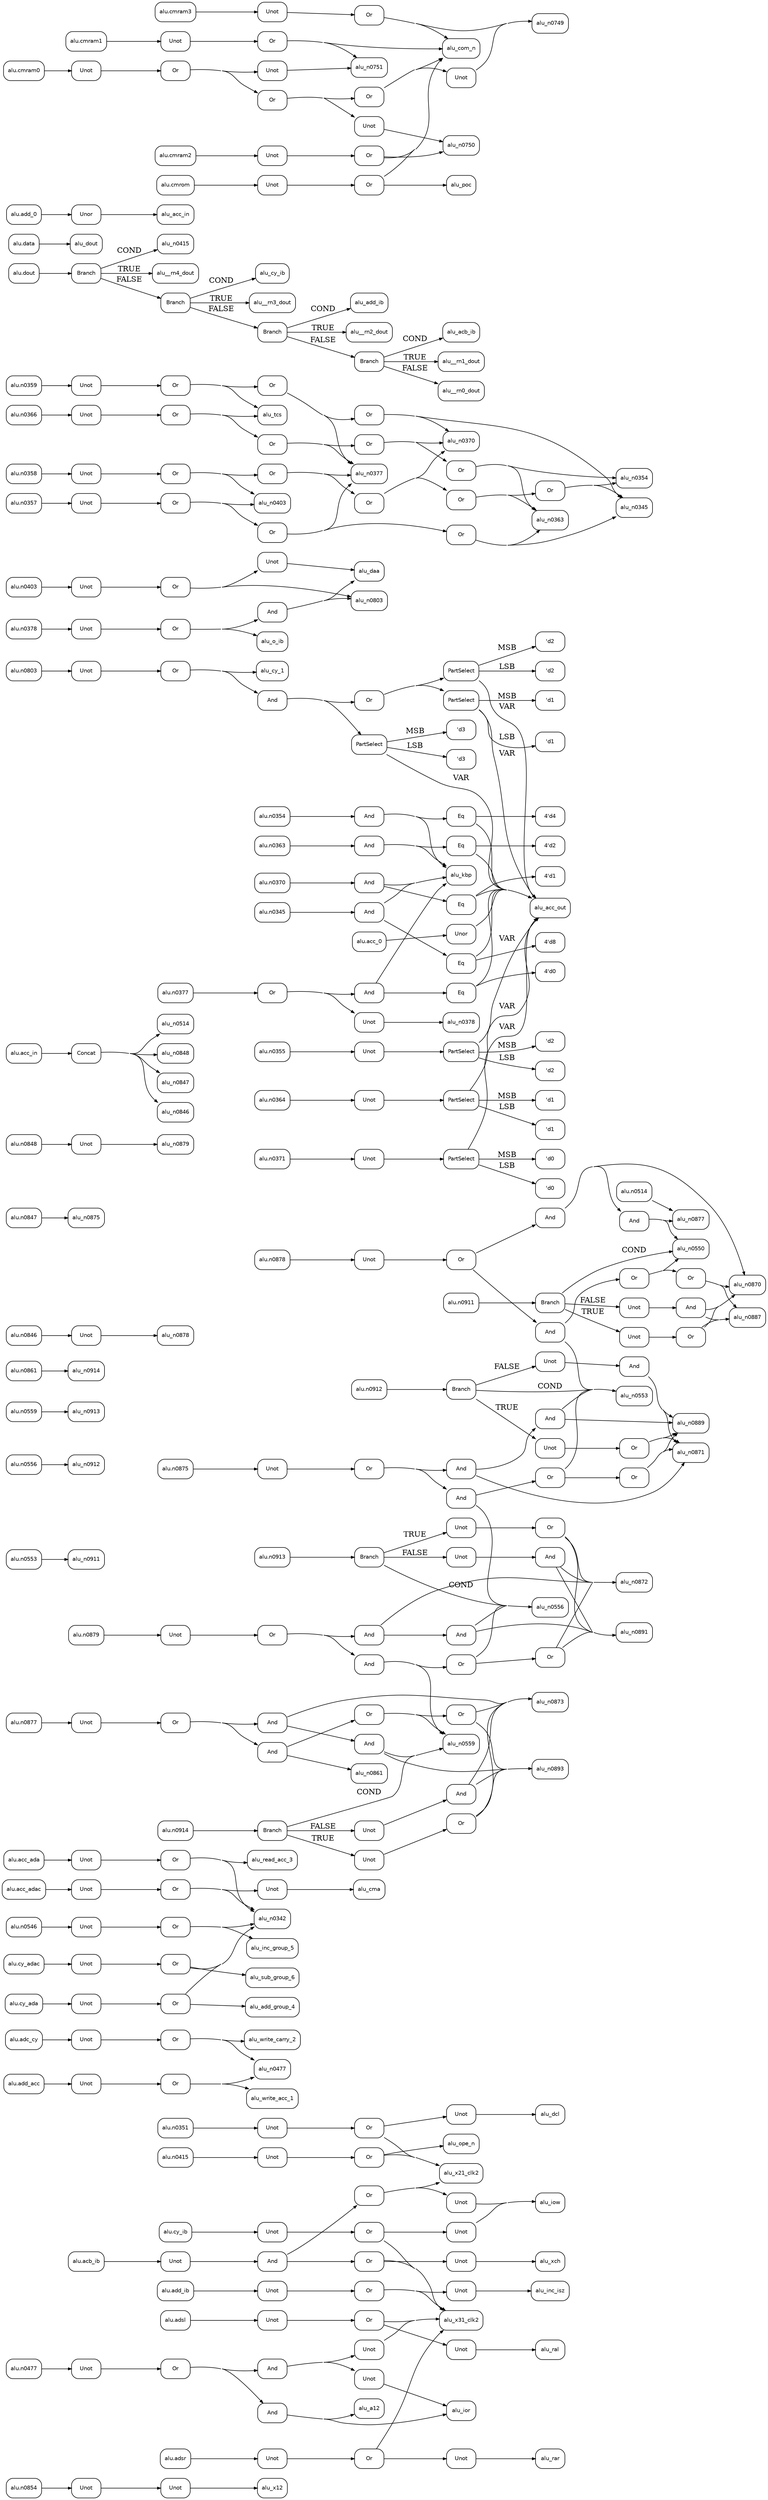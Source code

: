strict digraph "" {
	graph [bgcolor=white,
		concentrate=true,
		rankdir=LR,
		splines=spline
	];
	node [color=black,
		fillcolor=white,
		fontname=Helvetica,
		fontsize=10,
		label="\N",
		shape=box,
		style="rounded,filled"
	];
	edge [arrowsize=0.6,
		color="#555555"
	];
	"alu.n0854_graphrename_0"	[label="alu.n0854"];
	Unot_graphrename_1	[label=Unot];
	"alu.n0854_graphrename_0" -> Unot_graphrename_1	[color=black];
	Unot_graphrename_2	[label=Unot];
	Unot_graphrename_1 -> Unot_graphrename_2	[color=black];
	Unot_graphrename_2 -> alu_x12	[color=black];
	"alu.n0351_graphrename_3"	[label="alu.n0351"];
	Unot_graphrename_4	[label=Unot];
	"alu.n0351_graphrename_3" -> Unot_graphrename_4	[color=black];
	Or_graphrename_5	[label=Or];
	Unot_graphrename_4 -> Or_graphrename_5	[color=black];
	Or_graphrename_5 -> alu_x21_clk2	[color=black];
	Unot_graphrename_6	[label=Unot];
	Or_graphrename_5 -> Unot_graphrename_6	[color=black];
	Unot_graphrename_6 -> alu_dcl	[color=black];
	"alu.n0415_graphrename_7"	[label="alu.n0415"];
	Unot_graphrename_8	[label=Unot];
	"alu.n0415_graphrename_7" -> Unot_graphrename_8	[color=black];
	Or_graphrename_9	[label=Or];
	Unot_graphrename_8 -> Or_graphrename_9	[color=black];
	Or_graphrename_9 -> alu_x21_clk2	[color=black];
	Or_graphrename_9 -> alu_ope_n	[color=black];
	"alu.add_ib_graphrename_10"	[label="alu.add_ib"];
	Unot_graphrename_11	[label=Unot];
	"alu.add_ib_graphrename_10" -> Unot_graphrename_11	[color=black];
	Or_graphrename_12	[label=Or];
	Unot_graphrename_11 -> Or_graphrename_12	[color=black];
	Or_graphrename_12 -> alu_x31_clk2	[color=black];
	Unot_graphrename_13	[label=Unot];
	Or_graphrename_12 -> Unot_graphrename_13	[color=black];
	Unot_graphrename_13 -> alu_inc_isz	[color=black];
	"alu.cy_ib_graphrename_14"	[label="alu.cy_ib"];
	Unot_graphrename_15	[label=Unot];
	"alu.cy_ib_graphrename_14" -> Unot_graphrename_15	[color=black];
	Or_graphrename_16	[label=Or];
	Unot_graphrename_15 -> Or_graphrename_16	[color=black];
	Or_graphrename_16 -> alu_x31_clk2	[color=black];
	Unot_graphrename_17	[label=Unot];
	Or_graphrename_16 -> Unot_graphrename_17	[color=black];
	Unot_graphrename_17 -> alu_iow	[color=black];
	"alu.acb_ib_graphrename_18"	[label="alu.acb_ib"];
	Unot_graphrename_19	[label=Unot];
	"alu.acb_ib_graphrename_18" -> Unot_graphrename_19	[color=black];
	And_graphrename_20	[label=And];
	Unot_graphrename_19 -> And_graphrename_20	[color=black];
	Or_graphrename_21	[label=Or];
	And_graphrename_20 -> Or_graphrename_21	[color=black];
	Or_graphrename_23	[label=Or];
	And_graphrename_20 -> Or_graphrename_23	[color=black];
	Or_graphrename_21 -> alu_x31_clk2	[color=black];
	Unot_graphrename_22	[label=Unot];
	Or_graphrename_21 -> Unot_graphrename_22	[color=black];
	Unot_graphrename_22 -> alu_xch	[color=black];
	Or_graphrename_23 -> alu_x21_clk2	[color=black];
	Unot_graphrename_24	[label=Unot];
	Or_graphrename_23 -> Unot_graphrename_24	[color=black];
	Unot_graphrename_24 -> alu_iow	[color=black];
	"alu.n0477_graphrename_25"	[label="alu.n0477"];
	Unot_graphrename_26	[label=Unot];
	"alu.n0477_graphrename_25" -> Unot_graphrename_26	[color=black];
	Or_graphrename_27	[label=Or];
	Unot_graphrename_26 -> Or_graphrename_27	[color=black];
	And_graphrename_28	[label=And];
	Or_graphrename_27 -> And_graphrename_28	[color=black];
	And_graphrename_31	[label=And];
	Or_graphrename_27 -> And_graphrename_31	[color=black];
	Unot_graphrename_29	[label=Unot];
	And_graphrename_28 -> Unot_graphrename_29	[color=black];
	Unot_graphrename_30	[label=Unot];
	And_graphrename_28 -> Unot_graphrename_30	[color=black];
	Unot_graphrename_29 -> alu_x31_clk2	[color=black];
	Unot_graphrename_30 -> alu_ior	[color=black];
	And_graphrename_31 -> alu_ior	[color=black];
	And_graphrename_31 -> alu_a12	[color=black];
	"alu.adc_cy_graphrename_32"	[label="alu.adc_cy"];
	Unot_graphrename_33	[label=Unot];
	"alu.adc_cy_graphrename_32" -> Unot_graphrename_33	[color=black];
	Or_graphrename_34	[label=Or];
	Unot_graphrename_33 -> Or_graphrename_34	[color=black];
	Or_graphrename_34 -> alu_write_carry_2	[color=black];
	Or_graphrename_34 -> alu_n0477	[color=black];
	"alu.add_acc_graphrename_35"	[label="alu.add_acc"];
	Unot_graphrename_36	[label=Unot];
	"alu.add_acc_graphrename_35" -> Unot_graphrename_36	[color=black];
	Or_graphrename_37	[label=Or];
	Unot_graphrename_36 -> Or_graphrename_37	[color=black];
	Or_graphrename_37 -> alu_n0477	[color=black];
	Or_graphrename_37 -> alu_write_acc_1	[color=black];
	"alu.adsr_graphrename_38"	[label="alu.adsr"];
	Unot_graphrename_39	[label=Unot];
	"alu.adsr_graphrename_38" -> Unot_graphrename_39	[color=black];
	Or_graphrename_40	[label=Or];
	Unot_graphrename_39 -> Or_graphrename_40	[color=black];
	Or_graphrename_40 -> alu_x31_clk2	[color=black];
	Unot_graphrename_41	[label=Unot];
	Or_graphrename_40 -> Unot_graphrename_41	[color=black];
	Unot_graphrename_41 -> alu_rar	[color=black];
	"alu.adsl_graphrename_42"	[label="alu.adsl"];
	Unot_graphrename_43	[label=Unot];
	"alu.adsl_graphrename_42" -> Unot_graphrename_43	[color=black];
	Or_graphrename_44	[label=Or];
	Unot_graphrename_43 -> Or_graphrename_44	[color=black];
	Or_graphrename_44 -> alu_x31_clk2	[color=black];
	Unot_graphrename_45	[label=Unot];
	Or_graphrename_44 -> Unot_graphrename_45	[color=black];
	Unot_graphrename_45 -> alu_ral	[color=black];
	"alu.acc_adac_graphrename_46"	[label="alu.acc_adac"];
	Unot_graphrename_47	[label=Unot];
	"alu.acc_adac_graphrename_46" -> Unot_graphrename_47	[color=black];
	Or_graphrename_48	[label=Or];
	Unot_graphrename_47 -> Or_graphrename_48	[color=black];
	Unot_graphrename_49	[label=Unot];
	Or_graphrename_48 -> Unot_graphrename_49	[color=black];
	Or_graphrename_48 -> alu_n0342	[color=black];
	Unot_graphrename_49 -> alu_cma	[color=black];
	"alu.acc_ada_graphrename_50"	[label="alu.acc_ada"];
	Unot_graphrename_51	[label=Unot];
	"alu.acc_ada_graphrename_50" -> Unot_graphrename_51	[color=black];
	Or_graphrename_52	[label=Or];
	Unot_graphrename_51 -> Or_graphrename_52	[color=black];
	Or_graphrename_52 -> alu_n0342	[color=black];
	Or_graphrename_52 -> alu_read_acc_3	[color=black];
	"alu.cy_ada_graphrename_53"	[label="alu.cy_ada"];
	Unot_graphrename_54	[label=Unot];
	"alu.cy_ada_graphrename_53" -> Unot_graphrename_54	[color=black];
	Or_graphrename_55	[label=Or];
	Unot_graphrename_54 -> Or_graphrename_55	[color=black];
	Or_graphrename_55 -> alu_n0342	[color=black];
	Or_graphrename_55 -> alu_add_group_4	[color=black];
	"alu.cy_adac_graphrename_56"	[label="alu.cy_adac"];
	Unot_graphrename_57	[label=Unot];
	"alu.cy_adac_graphrename_56" -> Unot_graphrename_57	[color=black];
	Or_graphrename_58	[label=Or];
	Unot_graphrename_57 -> Or_graphrename_58	[color=black];
	Or_graphrename_58 -> alu_n0342	[color=black];
	Or_graphrename_58 -> alu_sub_group_6	[color=black];
	"alu.n0546_graphrename_59"	[label="alu.n0546"];
	Unot_graphrename_60	[label=Unot];
	"alu.n0546_graphrename_59" -> Unot_graphrename_60	[color=black];
	Or_graphrename_61	[label=Or];
	Unot_graphrename_60 -> Or_graphrename_61	[color=black];
	Or_graphrename_61 -> alu_n0342	[color=black];
	Or_graphrename_61 -> alu_inc_group_5	[color=black];
	"alu.n0911_graphrename_62"	[label="alu.n0911"];
	Branch_graphrename_63	[label=Branch];
	"alu.n0911_graphrename_62" -> Branch_graphrename_63	[color=black];
	Branch_graphrename_63 -> alu_n0550	[color=black,
		label=COND];
	Unot_graphrename_64	[label=Unot];
	Branch_graphrename_63 -> Unot_graphrename_64	[color=black,
		label=TRUE];
	Unot_graphrename_66	[label=Unot];
	Branch_graphrename_63 -> Unot_graphrename_66	[color=black,
		label=FALSE];
	Or_graphrename_65	[label=Or];
	Unot_graphrename_64 -> Or_graphrename_65	[color=black];
	Or_graphrename_65 -> alu_n0887	[color=black];
	Or_graphrename_65 -> alu_n0870	[color=black];
	And_graphrename_67	[label=And];
	Unot_graphrename_66 -> And_graphrename_67	[color=black];
	And_graphrename_67 -> alu_n0887	[color=black];
	And_graphrename_67 -> alu_n0870	[color=black];
	"alu.n0553_graphrename_68"	[label="alu.n0553"];
	"alu.n0553_graphrename_68" -> alu_n0911	[color=black];
	"alu.n0912_graphrename_69"	[label="alu.n0912"];
	Branch_graphrename_70	[label=Branch];
	"alu.n0912_graphrename_69" -> Branch_graphrename_70	[color=black];
	Branch_graphrename_70 -> alu_n0553	[color=black,
		label=COND];
	Unot_graphrename_71	[label=Unot];
	Branch_graphrename_70 -> Unot_graphrename_71	[color=black,
		label=TRUE];
	Unot_graphrename_73	[label=Unot];
	Branch_graphrename_70 -> Unot_graphrename_73	[color=black,
		label=FALSE];
	Or_graphrename_72	[label=Or];
	Unot_graphrename_71 -> Or_graphrename_72	[color=black];
	Or_graphrename_72 -> alu_n0889	[color=black];
	Or_graphrename_72 -> alu_n0871	[color=black];
	And_graphrename_74	[label=And];
	Unot_graphrename_73 -> And_graphrename_74	[color=black];
	And_graphrename_74 -> alu_n0889	[color=black];
	And_graphrename_74 -> alu_n0871	[color=black];
	"alu.n0556_graphrename_75"	[label="alu.n0556"];
	"alu.n0556_graphrename_75" -> alu_n0912	[color=black];
	"alu.n0913_graphrename_76"	[label="alu.n0913"];
	Branch_graphrename_77	[label=Branch];
	"alu.n0913_graphrename_76" -> Branch_graphrename_77	[color=black];
	Branch_graphrename_77 -> alu_n0556	[color=black,
		label=COND];
	Unot_graphrename_78	[label=Unot];
	Branch_graphrename_77 -> Unot_graphrename_78	[color=black,
		label=TRUE];
	Unot_graphrename_80	[label=Unot];
	Branch_graphrename_77 -> Unot_graphrename_80	[color=black,
		label=FALSE];
	Or_graphrename_79	[label=Or];
	Unot_graphrename_78 -> Or_graphrename_79	[color=black];
	Or_graphrename_79 -> alu_n0891	[color=black];
	Or_graphrename_79 -> alu_n0872	[color=black];
	And_graphrename_81	[label=And];
	Unot_graphrename_80 -> And_graphrename_81	[color=black];
	And_graphrename_81 -> alu_n0891	[color=black];
	And_graphrename_81 -> alu_n0872	[color=black];
	"alu.n0559_graphrename_82"	[label="alu.n0559"];
	"alu.n0559_graphrename_82" -> alu_n0913	[color=black];
	"alu.n0914_graphrename_83"	[label="alu.n0914"];
	Branch_graphrename_84	[label=Branch];
	"alu.n0914_graphrename_83" -> Branch_graphrename_84	[color=black];
	Branch_graphrename_84 -> alu_n0559	[color=black,
		label=COND];
	Unot_graphrename_85	[label=Unot];
	Branch_graphrename_84 -> Unot_graphrename_85	[color=black,
		label=TRUE];
	Unot_graphrename_87	[label=Unot];
	Branch_graphrename_84 -> Unot_graphrename_87	[color=black,
		label=FALSE];
	Or_graphrename_86	[label=Or];
	Unot_graphrename_85 -> Or_graphrename_86	[color=black];
	Or_graphrename_86 -> alu_n0893	[color=black];
	Or_graphrename_86 -> alu_n0873	[color=black];
	And_graphrename_88	[label=And];
	Unot_graphrename_87 -> And_graphrename_88	[color=black];
	And_graphrename_88 -> alu_n0893	[color=black];
	And_graphrename_88 -> alu_n0873	[color=black];
	"alu.n0861_graphrename_89"	[label="alu.n0861"];
	"alu.n0861_graphrename_89" -> alu_n0914	[color=black];
	"alu.n0877_graphrename_90"	[label="alu.n0877"];
	Unot_graphrename_91	[label=Unot];
	"alu.n0877_graphrename_90" -> Unot_graphrename_91	[color=black];
	Or_graphrename_92	[label=Or];
	Unot_graphrename_91 -> Or_graphrename_92	[color=black];
	And_graphrename_93	[label=And];
	Or_graphrename_92 -> And_graphrename_93	[color=black];
	And_graphrename_95	[label=And];
	Or_graphrename_92 -> And_graphrename_95	[color=black];
	And_graphrename_93 -> alu_n0873	[color=black];
	And_graphrename_94	[label=And];
	And_graphrename_93 -> And_graphrename_94	[color=black];
	And_graphrename_94 -> alu_n0559	[color=black];
	And_graphrename_94 -> alu_n0893	[color=black];
	And_graphrename_95 -> alu_n0861	[color=black];
	Or_graphrename_96	[label=Or];
	And_graphrename_95 -> Or_graphrename_96	[color=black];
	Or_graphrename_96 -> alu_n0559	[color=black];
	Or_graphrename_97	[label=Or];
	Or_graphrename_96 -> Or_graphrename_97	[color=black];
	Or_graphrename_97 -> alu_n0893	[color=black];
	Or_graphrename_97 -> alu_n0873	[color=black];
	"alu.n0878_graphrename_98"	[label="alu.n0878"];
	Unot_graphrename_99	[label=Unot];
	"alu.n0878_graphrename_98" -> Unot_graphrename_99	[color=black];
	Or_graphrename_100	[label=Or];
	Unot_graphrename_99 -> Or_graphrename_100	[color=black];
	And_graphrename_101	[label=And];
	Or_graphrename_100 -> And_graphrename_101	[color=black];
	And_graphrename_103	[label=And];
	Or_graphrename_100 -> And_graphrename_103	[color=black];
	And_graphrename_101 -> alu_n0870	[color=black];
	And_graphrename_102	[label=And];
	And_graphrename_101 -> And_graphrename_102	[color=black];
	And_graphrename_102 -> alu_n0550	[color=black];
	And_graphrename_102 -> alu_n0877	[color=black];
	And_graphrename_103 -> alu_n0553	[color=black];
	Or_graphrename_104	[label=Or];
	And_graphrename_103 -> Or_graphrename_104	[color=black];
	Or_graphrename_104 -> alu_n0550	[color=black];
	Or_graphrename_105	[label=Or];
	Or_graphrename_104 -> Or_graphrename_105	[color=black];
	Or_graphrename_105 -> alu_n0887	[color=black];
	Or_graphrename_105 -> alu_n0870	[color=black];
	"alu.n0875_graphrename_106"	[label="alu.n0875"];
	Unot_graphrename_107	[label=Unot];
	"alu.n0875_graphrename_106" -> Unot_graphrename_107	[color=black];
	Or_graphrename_108	[label=Or];
	Unot_graphrename_107 -> Or_graphrename_108	[color=black];
	And_graphrename_109	[label=And];
	Or_graphrename_108 -> And_graphrename_109	[color=black];
	And_graphrename_111	[label=And];
	Or_graphrename_108 -> And_graphrename_111	[color=black];
	And_graphrename_109 -> alu_n0871	[color=black];
	And_graphrename_110	[label=And];
	And_graphrename_109 -> And_graphrename_110	[color=black];
	And_graphrename_110 -> alu_n0553	[color=black];
	And_graphrename_110 -> alu_n0889	[color=black];
	And_graphrename_111 -> alu_n0556	[color=black];
	Or_graphrename_112	[label=Or];
	And_graphrename_111 -> Or_graphrename_112	[color=black];
	Or_graphrename_112 -> alu_n0553	[color=black];
	Or_graphrename_113	[label=Or];
	Or_graphrename_112 -> Or_graphrename_113	[color=black];
	Or_graphrename_113 -> alu_n0889	[color=black];
	Or_graphrename_113 -> alu_n0871	[color=black];
	"alu.n0879_graphrename_114"	[label="alu.n0879"];
	Unot_graphrename_115	[label=Unot];
	"alu.n0879_graphrename_114" -> Unot_graphrename_115	[color=black];
	Or_graphrename_116	[label=Or];
	Unot_graphrename_115 -> Or_graphrename_116	[color=black];
	And_graphrename_117	[label=And];
	Or_graphrename_116 -> And_graphrename_117	[color=black];
	And_graphrename_119	[label=And];
	Or_graphrename_116 -> And_graphrename_119	[color=black];
	And_graphrename_117 -> alu_n0872	[color=black];
	And_graphrename_118	[label=And];
	And_graphrename_117 -> And_graphrename_118	[color=black];
	And_graphrename_118 -> alu_n0556	[color=black];
	And_graphrename_118 -> alu_n0891	[color=black];
	And_graphrename_119 -> alu_n0559	[color=black];
	Or_graphrename_120	[label=Or];
	And_graphrename_119 -> Or_graphrename_120	[color=black];
	Or_graphrename_120 -> alu_n0556	[color=black];
	Or_graphrename_121	[label=Or];
	Or_graphrename_120 -> Or_graphrename_121	[color=black];
	Or_graphrename_121 -> alu_n0891	[color=black];
	Or_graphrename_121 -> alu_n0872	[color=black];
	"alu.n0846_graphrename_122"	[label="alu.n0846"];
	Unot_graphrename_123	[label=Unot];
	"alu.n0846_graphrename_122" -> Unot_graphrename_123	[color=black];
	Unot_graphrename_123 -> alu_n0878	[color=black];
	"alu.n0847_graphrename_124"	[label="alu.n0847"];
	"alu.n0847_graphrename_124" -> alu_n0875	[color=black];
	"alu.n0848_graphrename_125"	[label="alu.n0848"];
	Unot_graphrename_126	[label=Unot];
	"alu.n0848_graphrename_125" -> Unot_graphrename_126	[color=black];
	Unot_graphrename_126 -> alu_n0879	[color=black];
	"alu.n0514_graphrename_127"	[label="alu.n0514"];
	"alu.n0514_graphrename_127" -> alu_n0877	[color=black];
	"alu.acc_in_graphrename_128"	[label="alu.acc_in"];
	Concat_graphrename_129	[label=Concat];
	"alu.acc_in_graphrename_128" -> Concat_graphrename_129	[color=black];
	Concat_graphrename_129 -> alu_n0514	[color=black];
	Concat_graphrename_129 -> alu_n0848	[color=black];
	Concat_graphrename_129 -> alu_n0847	[color=black];
	Concat_graphrename_129 -> alu_n0846	[color=black];
	"alu.n0803_graphrename_130"	[label="alu.n0803"];
	Unot_graphrename_131	[label=Unot];
	"alu.n0803_graphrename_130" -> Unot_graphrename_131	[color=black];
	Or_graphrename_132	[label=Or];
	Unot_graphrename_131 -> Or_graphrename_132	[color=black];
	And_graphrename_133	[label=And];
	Or_graphrename_132 -> And_graphrename_133	[color=black];
	Or_graphrename_132 -> alu_cy_1	[color=black];
	PartSelect_graphrename_134	[label=PartSelect];
	And_graphrename_133 -> PartSelect_graphrename_134	[color=black];
	Or_graphrename_137	[label=Or];
	And_graphrename_133 -> Or_graphrename_137	[color=black];
	PartSelect_graphrename_134 -> alu_acc_out	[color=black,
		label=VAR];
	"'d3_graphrename_135"	[label="'d3"];
	PartSelect_graphrename_134 -> "'d3_graphrename_135"	[color=black,
		label=MSB];
	"'d3_graphrename_136"	[label="'d3"];
	PartSelect_graphrename_134 -> "'d3_graphrename_136"	[color=black,
		label=LSB];
	PartSelect_graphrename_138	[label=PartSelect];
	Or_graphrename_137 -> PartSelect_graphrename_138	[color=black];
	PartSelect_graphrename_141	[label=PartSelect];
	Or_graphrename_137 -> PartSelect_graphrename_141	[color=black];
	PartSelect_graphrename_138 -> alu_acc_out	[color=black,
		label=VAR];
	"'d2_graphrename_139"	[label="'d2"];
	PartSelect_graphrename_138 -> "'d2_graphrename_139"	[color=black,
		label=MSB];
	"'d2_graphrename_140"	[label="'d2"];
	PartSelect_graphrename_138 -> "'d2_graphrename_140"	[color=black,
		label=LSB];
	PartSelect_graphrename_141 -> alu_acc_out	[color=black,
		label=VAR];
	"'d1_graphrename_142"	[label="'d1"];
	PartSelect_graphrename_141 -> "'d1_graphrename_142"	[color=black,
		label=MSB];
	"'d1_graphrename_143"	[label="'d1"];
	PartSelect_graphrename_141 -> "'d1_graphrename_143"	[color=black,
		label=LSB];
	"alu.n0403_graphrename_144"	[label="alu.n0403"];
	Unot_graphrename_145	[label=Unot];
	"alu.n0403_graphrename_144" -> Unot_graphrename_145	[color=black];
	Or_graphrename_146	[label=Or];
	Unot_graphrename_145 -> Or_graphrename_146	[color=black];
	Unot_graphrename_147	[label=Unot];
	Or_graphrename_146 -> Unot_graphrename_147	[color=black];
	Or_graphrename_146 -> alu_n0803	[color=black];
	Unot_graphrename_147 -> alu_daa	[color=black];
	"alu.n0378_graphrename_148"	[label="alu.n0378"];
	Unot_graphrename_149	[label=Unot];
	"alu.n0378_graphrename_148" -> Unot_graphrename_149	[color=black];
	Or_graphrename_150	[label=Or];
	Unot_graphrename_149 -> Or_graphrename_150	[color=black];
	And_graphrename_151	[label=And];
	Or_graphrename_150 -> And_graphrename_151	[color=black];
	Or_graphrename_150 -> alu_o_ib	[color=black];
	And_graphrename_151 -> alu_daa	[color=black];
	And_graphrename_151 -> alu_n0803	[color=black];
	"alu.n0345_graphrename_152"	[label="alu.n0345"];
	And_graphrename_153	[label=And];
	"alu.n0345_graphrename_152" -> And_graphrename_153	[color=black];
	And_graphrename_153 -> alu_kbp	[color=black];
	Eq_graphrename_154	[label=Eq];
	And_graphrename_153 -> Eq_graphrename_154	[color=black];
	Eq_graphrename_154 -> alu_acc_out	[color=black];
	"4'd8_graphrename_155"	[label="4'd8"];
	Eq_graphrename_154 -> "4'd8_graphrename_155"	[color=black];
	"alu.n0354_graphrename_156"	[label="alu.n0354"];
	And_graphrename_157	[label=And];
	"alu.n0354_graphrename_156" -> And_graphrename_157	[color=black];
	And_graphrename_157 -> alu_kbp	[color=black];
	Eq_graphrename_158	[label=Eq];
	And_graphrename_157 -> Eq_graphrename_158	[color=black];
	Eq_graphrename_158 -> alu_acc_out	[color=black];
	"4'd4_graphrename_159"	[label="4'd4"];
	Eq_graphrename_158 -> "4'd4_graphrename_159"	[color=black];
	"alu.n0363_graphrename_160"	[label="alu.n0363"];
	And_graphrename_161	[label=And];
	"alu.n0363_graphrename_160" -> And_graphrename_161	[color=black];
	And_graphrename_161 -> alu_kbp	[color=black];
	Eq_graphrename_162	[label=Eq];
	And_graphrename_161 -> Eq_graphrename_162	[color=black];
	Eq_graphrename_162 -> alu_acc_out	[color=black];
	"4'd2_graphrename_163"	[label="4'd2"];
	Eq_graphrename_162 -> "4'd2_graphrename_163"	[color=black];
	"alu.n0370_graphrename_164"	[label="alu.n0370"];
	And_graphrename_165	[label=And];
	"alu.n0370_graphrename_164" -> And_graphrename_165	[color=black];
	And_graphrename_165 -> alu_kbp	[color=black];
	Eq_graphrename_166	[label=Eq];
	And_graphrename_165 -> Eq_graphrename_166	[color=black];
	Eq_graphrename_166 -> alu_acc_out	[color=black];
	"4'd1_graphrename_167"	[label="4'd1"];
	Eq_graphrename_166 -> "4'd1_graphrename_167"	[color=black];
	"alu.n0377_graphrename_168"	[label="alu.n0377"];
	Or_graphrename_169	[label=Or];
	"alu.n0377_graphrename_168" -> Or_graphrename_169	[color=black];
	And_graphrename_170	[label=And];
	Or_graphrename_169 -> And_graphrename_170	[color=black];
	Unot_graphrename_173	[label=Unot];
	Or_graphrename_169 -> Unot_graphrename_173	[color=black];
	And_graphrename_170 -> alu_kbp	[color=black];
	Eq_graphrename_171	[label=Eq];
	And_graphrename_170 -> Eq_graphrename_171	[color=black];
	Eq_graphrename_171 -> alu_acc_out	[color=black];
	"4'd0_graphrename_172"	[label="4'd0"];
	Eq_graphrename_171 -> "4'd0_graphrename_172"	[color=black];
	Unot_graphrename_173 -> alu_n0378	[color=black];
	"alu.n0358_graphrename_174"	[label="alu.n0358"];
	Unot_graphrename_175	[label=Unot];
	"alu.n0358_graphrename_174" -> Unot_graphrename_175	[color=black];
	Or_graphrename_176	[label=Or];
	Unot_graphrename_175 -> Or_graphrename_176	[color=black];
	Or_graphrename_177	[label=Or];
	Or_graphrename_176 -> Or_graphrename_177	[color=black];
	Or_graphrename_176 -> alu_n0403	[color=black];
	Or_graphrename_178	[label=Or];
	Or_graphrename_177 -> Or_graphrename_178	[color=black];
	Or_graphrename_177 -> alu_n0377	[color=black];
	Or_graphrename_179	[label=Or];
	Or_graphrename_178 -> Or_graphrename_179	[color=black];
	Or_graphrename_178 -> alu_n0370	[color=black];
	Or_graphrename_180	[label=Or];
	Or_graphrename_179 -> Or_graphrename_180	[color=black];
	Or_graphrename_179 -> alu_n0363	[color=black];
	Or_graphrename_180 -> alu_n0345	[color=black];
	Or_graphrename_180 -> alu_n0354	[color=black];
	"alu.n0366_graphrename_181"	[label="alu.n0366"];
	Unot_graphrename_182	[label=Unot];
	"alu.n0366_graphrename_181" -> Unot_graphrename_182	[color=black];
	Or_graphrename_183	[label=Or];
	Unot_graphrename_182 -> Or_graphrename_183	[color=black];
	Or_graphrename_184	[label=Or];
	Or_graphrename_183 -> Or_graphrename_184	[color=black];
	Or_graphrename_183 -> alu_tcs	[color=black];
	Or_graphrename_184 -> alu_n0377	[color=black];
	Or_graphrename_185	[label=Or];
	Or_graphrename_184 -> Or_graphrename_185	[color=black];
	Or_graphrename_185 -> alu_n0370	[color=black];
	Or_graphrename_186	[label=Or];
	Or_graphrename_185 -> Or_graphrename_186	[color=black];
	Or_graphrename_186 -> alu_n0354	[color=black];
	Or_graphrename_186 -> alu_n0363	[color=black];
	"alu.n0359_graphrename_187"	[label="alu.n0359"];
	Unot_graphrename_188	[label=Unot];
	"alu.n0359_graphrename_187" -> Unot_graphrename_188	[color=black];
	Or_graphrename_189	[label=Or];
	Unot_graphrename_188 -> Or_graphrename_189	[color=black];
	Or_graphrename_189 -> alu_tcs	[color=black];
	Or_graphrename_190	[label=Or];
	Or_graphrename_189 -> Or_graphrename_190	[color=black];
	Or_graphrename_190 -> alu_n0377	[color=black];
	Or_graphrename_191	[label=Or];
	Or_graphrename_190 -> Or_graphrename_191	[color=black];
	Or_graphrename_191 -> alu_n0345	[color=black];
	Or_graphrename_191 -> alu_n0370	[color=black];
	"alu.n0357_graphrename_192"	[label="alu.n0357"];
	Unot_graphrename_193	[label=Unot];
	"alu.n0357_graphrename_192" -> Unot_graphrename_193	[color=black];
	Or_graphrename_194	[label=Or];
	Unot_graphrename_193 -> Or_graphrename_194	[color=black];
	Or_graphrename_194 -> alu_n0403	[color=black];
	Or_graphrename_195	[label=Or];
	Or_graphrename_194 -> Or_graphrename_195	[color=black];
	Or_graphrename_195 -> alu_n0377	[color=black];
	Or_graphrename_196	[label=Or];
	Or_graphrename_195 -> Or_graphrename_196	[color=black];
	Or_graphrename_196 -> alu_n0345	[color=black];
	Or_graphrename_196 -> alu_n0363	[color=black];
	"alu.dout_graphrename_197"	[label="alu.dout"];
	Branch_graphrename_198	[label=Branch];
	"alu.dout_graphrename_197" -> Branch_graphrename_198	[color=black];
	Branch_graphrename_198 -> alu_n0415	[color=black,
		label=COND];
	Branch_graphrename_198 -> alu__rn4_dout	[color=black,
		label=TRUE];
	Branch_graphrename_199	[label=Branch];
	Branch_graphrename_198 -> Branch_graphrename_199	[color=black,
		label=FALSE];
	Branch_graphrename_199 -> alu_cy_ib	[color=black,
		label=COND];
	Branch_graphrename_199 -> alu__rn3_dout	[color=black,
		label=TRUE];
	Branch_graphrename_200	[label=Branch];
	Branch_graphrename_199 -> Branch_graphrename_200	[color=black,
		label=FALSE];
	Branch_graphrename_200 -> alu_add_ib	[color=black,
		label=COND];
	Branch_graphrename_200 -> alu__rn2_dout	[color=black,
		label=TRUE];
	Branch_graphrename_201	[label=Branch];
	Branch_graphrename_200 -> Branch_graphrename_201	[color=black,
		label=FALSE];
	Branch_graphrename_201 -> alu_acb_ib	[color=black,
		label=COND];
	Branch_graphrename_201 -> alu__rn1_dout	[color=black,
		label=TRUE];
	Branch_graphrename_201 -> alu__rn0_dout	[color=black,
		label=FALSE];
	"alu.data_graphrename_202"	[label="alu.data"];
	"alu.data_graphrename_202" -> alu_dout	[color=black];
	"alu.acc_0_graphrename_203"	[label="alu.acc_0"];
	Unor_graphrename_204	[label=Unor];
	"alu.acc_0_graphrename_203" -> Unor_graphrename_204	[color=black];
	Unor_graphrename_204 -> alu_acc_out	[color=black];
	"alu.add_0_graphrename_205"	[label="alu.add_0"];
	Unor_graphrename_206	[label=Unor];
	"alu.add_0_graphrename_205" -> Unor_graphrename_206	[color=black];
	Unor_graphrename_206 -> alu_acc_in	[color=black];
	"alu.n0355_graphrename_207"	[label="alu.n0355"];
	Unot_graphrename_208	[label=Unot];
	"alu.n0355_graphrename_207" -> Unot_graphrename_208	[color=black];
	PartSelect_graphrename_209	[label=PartSelect];
	Unot_graphrename_208 -> PartSelect_graphrename_209	[color=black];
	PartSelect_graphrename_209 -> alu_acc_out	[color=black,
		label=VAR];
	"'d2_graphrename_210"	[label="'d2"];
	PartSelect_graphrename_209 -> "'d2_graphrename_210"	[color=black,
		label=MSB];
	"'d2_graphrename_211"	[label="'d2"];
	PartSelect_graphrename_209 -> "'d2_graphrename_211"	[color=black,
		label=LSB];
	"alu.n0364_graphrename_212"	[label="alu.n0364"];
	Unot_graphrename_213	[label=Unot];
	"alu.n0364_graphrename_212" -> Unot_graphrename_213	[color=black];
	PartSelect_graphrename_214	[label=PartSelect];
	Unot_graphrename_213 -> PartSelect_graphrename_214	[color=black];
	PartSelect_graphrename_214 -> alu_acc_out	[color=black,
		label=VAR];
	"'d1_graphrename_215"	[label="'d1"];
	PartSelect_graphrename_214 -> "'d1_graphrename_215"	[color=black,
		label=MSB];
	"'d1_graphrename_216"	[label="'d1"];
	PartSelect_graphrename_214 -> "'d1_graphrename_216"	[color=black,
		label=LSB];
	"alu.n0371_graphrename_217"	[label="alu.n0371"];
	Unot_graphrename_218	[label=Unot];
	"alu.n0371_graphrename_217" -> Unot_graphrename_218	[color=black];
	PartSelect_graphrename_219	[label=PartSelect];
	Unot_graphrename_218 -> PartSelect_graphrename_219	[color=black];
	PartSelect_graphrename_219 -> alu_acc_out	[color=black,
		label=VAR];
	"'d0_graphrename_220"	[label="'d0"];
	PartSelect_graphrename_219 -> "'d0_graphrename_220"	[color=black,
		label=MSB];
	"'d0_graphrename_221"	[label="'d0"];
	PartSelect_graphrename_219 -> "'d0_graphrename_221"	[color=black,
		label=LSB];
	"alu.cmram3_graphrename_222"	[label="alu.cmram3"];
	Unot_graphrename_223	[label=Unot];
	"alu.cmram3_graphrename_222" -> Unot_graphrename_223	[color=black];
	Or_graphrename_224	[label=Or];
	Unot_graphrename_223 -> Or_graphrename_224	[color=black];
	Or_graphrename_224 -> alu_com_n	[color=black];
	Or_graphrename_224 -> alu_n0749	[color=black];
	"alu.cmram2_graphrename_225"	[label="alu.cmram2"];
	Unot_graphrename_226	[label=Unot];
	"alu.cmram2_graphrename_225" -> Unot_graphrename_226	[color=black];
	Or_graphrename_227	[label=Or];
	Unot_graphrename_226 -> Or_graphrename_227	[color=black];
	Or_graphrename_227 -> alu_com_n	[color=black];
	Or_graphrename_227 -> alu_n0750	[color=black];
	"alu.cmram1_graphrename_228"	[label="alu.cmram1"];
	Unot_graphrename_229	[label=Unot];
	"alu.cmram1_graphrename_228" -> Unot_graphrename_229	[color=black];
	Or_graphrename_230	[label=Or];
	Unot_graphrename_229 -> Or_graphrename_230	[color=black];
	Or_graphrename_230 -> alu_com_n	[color=black];
	Or_graphrename_230 -> alu_n0751	[color=black];
	"alu.cmram0_graphrename_231"	[label="alu.cmram0"];
	Unot_graphrename_232	[label=Unot];
	"alu.cmram0_graphrename_231" -> Unot_graphrename_232	[color=black];
	Or_graphrename_233	[label=Or];
	Unot_graphrename_232 -> Or_graphrename_233	[color=black];
	Or_graphrename_234	[label=Or];
	Or_graphrename_233 -> Or_graphrename_234	[color=black];
	Unot_graphrename_238	[label=Unot];
	Or_graphrename_233 -> Unot_graphrename_238	[color=black];
	Or_graphrename_235	[label=Or];
	Or_graphrename_234 -> Or_graphrename_235	[color=black];
	Unot_graphrename_237	[label=Unot];
	Or_graphrename_234 -> Unot_graphrename_237	[color=black];
	Or_graphrename_235 -> alu_com_n	[color=black];
	Unot_graphrename_236	[label=Unot];
	Or_graphrename_235 -> Unot_graphrename_236	[color=black];
	Unot_graphrename_236 -> alu_n0749	[color=black];
	Unot_graphrename_237 -> alu_n0750	[color=black];
	Unot_graphrename_238 -> alu_n0751	[color=black];
	"alu.cmrom_graphrename_239"	[label="alu.cmrom"];
	Unot_graphrename_240	[label=Unot];
	"alu.cmrom_graphrename_239" -> Unot_graphrename_240	[color=black];
	Or_graphrename_241	[label=Or];
	Unot_graphrename_240 -> Or_graphrename_241	[color=black];
	Or_graphrename_241 -> alu_com_n	[color=black];
	Or_graphrename_241 -> alu_poc	[color=black];
}
